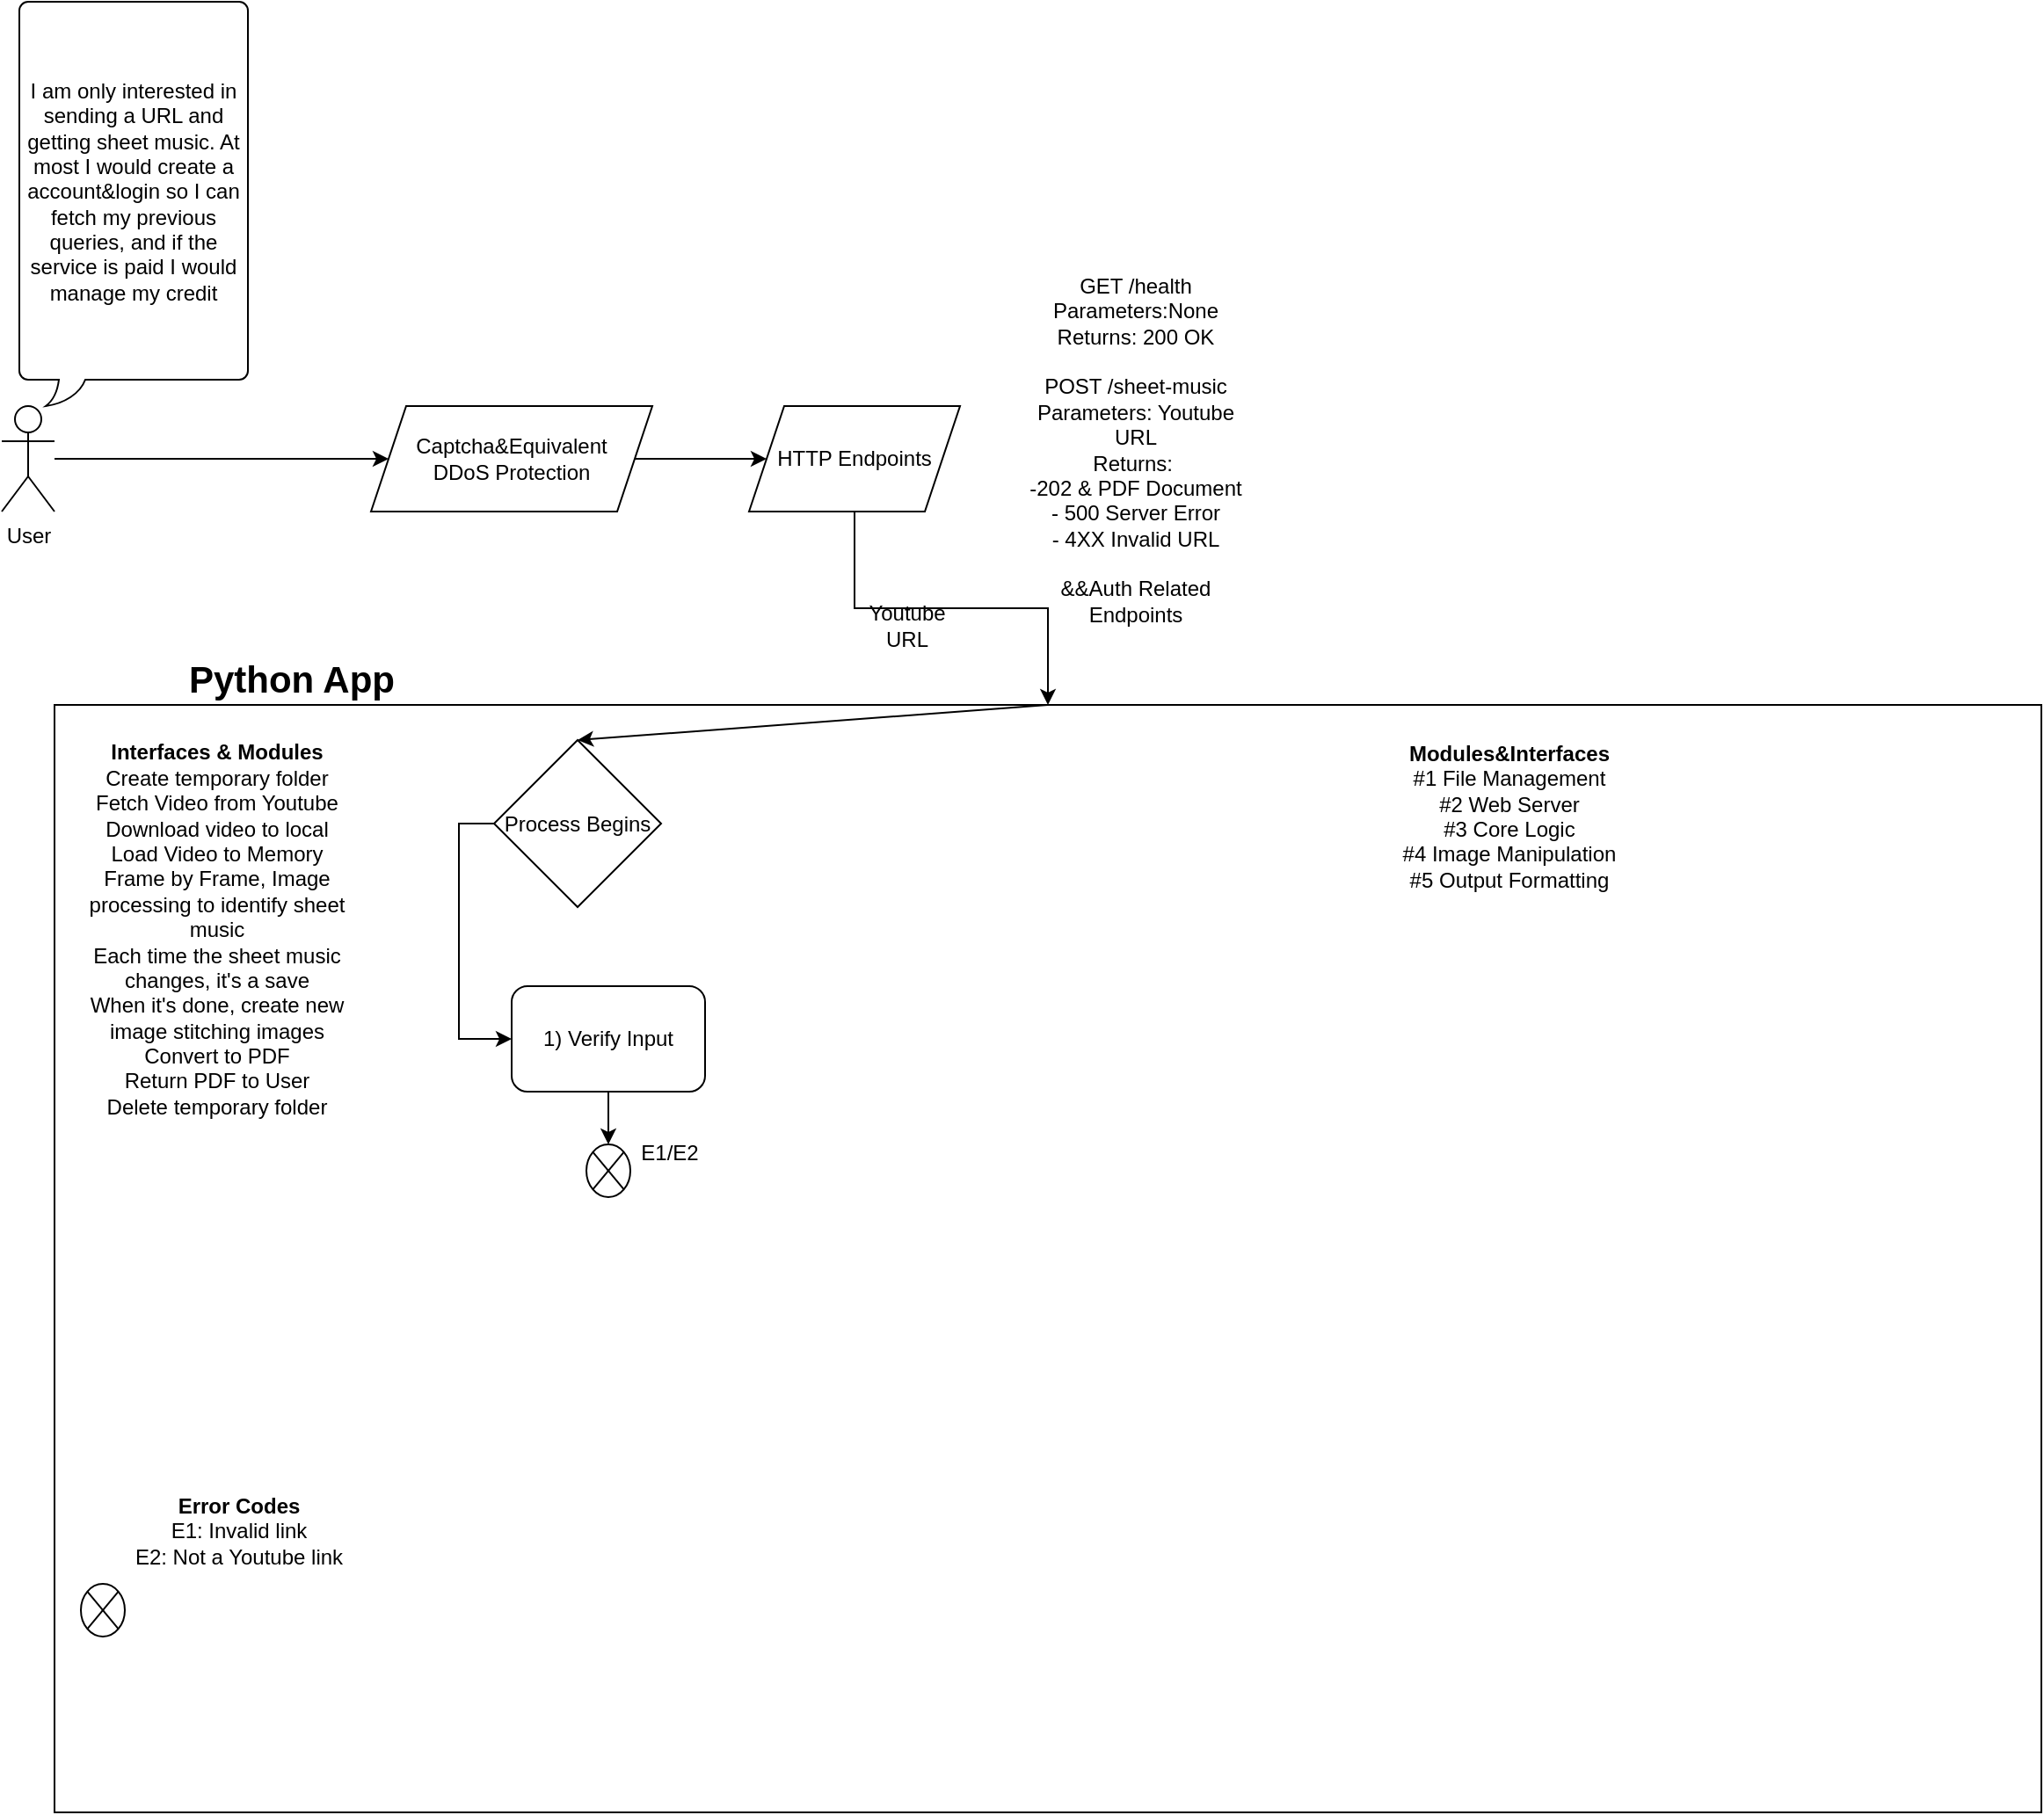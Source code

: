 <mxfile version="26.0.11">
  <diagram name="Page-1" id="DZDoByt4Uk-sOLIG5DN4">
    <mxGraphModel dx="1311" dy="813" grid="1" gridSize="10" guides="1" tooltips="1" connect="1" arrows="1" fold="1" page="1" pageScale="1" pageWidth="850" pageHeight="1100" math="0" shadow="0">
      <root>
        <mxCell id="0" />
        <mxCell id="1" parent="0" />
        <mxCell id="SBJL5QoE2MKQerz_ylUl-8" style="edgeStyle=orthogonalEdgeStyle;rounded=0;orthogonalLoop=1;jettySize=auto;html=1;" parent="1" source="SBJL5QoE2MKQerz_ylUl-1" target="SBJL5QoE2MKQerz_ylUl-7" edge="1">
          <mxGeometry relative="1" as="geometry" />
        </mxCell>
        <mxCell id="SBJL5QoE2MKQerz_ylUl-1" value="User" style="shape=umlActor;verticalLabelPosition=bottom;verticalAlign=top;html=1;outlineConnect=0;" parent="1" vertex="1">
          <mxGeometry y="230" width="30" height="60" as="geometry" />
        </mxCell>
        <mxCell id="SBJL5QoE2MKQerz_ylUl-6" value="I am only interested in sending a URL and getting sheet music. At most I would create a account&amp;amp;login so I can fetch my previous queries, and if the service is paid I would manage my credit" style="whiteSpace=wrap;html=1;shape=mxgraph.basic.roundRectCallout;dx=30;dy=15;size=5;boundedLbl=1;" parent="1" vertex="1">
          <mxGeometry x="10" width="130" height="230" as="geometry" />
        </mxCell>
        <mxCell id="SBJL5QoE2MKQerz_ylUl-10" style="edgeStyle=orthogonalEdgeStyle;rounded=0;orthogonalLoop=1;jettySize=auto;html=1;exitX=1;exitY=0.5;exitDx=0;exitDy=0;entryX=0;entryY=0.5;entryDx=0;entryDy=0;" parent="1" source="SBJL5QoE2MKQerz_ylUl-7" target="SBJL5QoE2MKQerz_ylUl-9" edge="1">
          <mxGeometry relative="1" as="geometry" />
        </mxCell>
        <mxCell id="SBJL5QoE2MKQerz_ylUl-7" value="Captcha&amp;amp;Equivalent&lt;div&gt;DDoS Protection&lt;/div&gt;" style="shape=parallelogram;perimeter=parallelogramPerimeter;whiteSpace=wrap;html=1;fixedSize=1;" parent="1" vertex="1">
          <mxGeometry x="210" y="230" width="160" height="60" as="geometry" />
        </mxCell>
        <mxCell id="SBJL5QoE2MKQerz_ylUl-15" style="edgeStyle=orthogonalEdgeStyle;rounded=0;orthogonalLoop=1;jettySize=auto;html=1;entryX=0.5;entryY=0;entryDx=0;entryDy=0;" parent="1" source="SBJL5QoE2MKQerz_ylUl-9" target="SBJL5QoE2MKQerz_ylUl-13" edge="1">
          <mxGeometry relative="1" as="geometry" />
        </mxCell>
        <mxCell id="SBJL5QoE2MKQerz_ylUl-9" value="HTTP Endpoints" style="shape=parallelogram;perimeter=parallelogramPerimeter;whiteSpace=wrap;html=1;fixedSize=1;" parent="1" vertex="1">
          <mxGeometry x="425" y="230" width="120" height="60" as="geometry" />
        </mxCell>
        <mxCell id="SBJL5QoE2MKQerz_ylUl-11" value="GET /health&lt;div&gt;Parameters:None&lt;/div&gt;&lt;div&gt;Returns: 200 OK&lt;/div&gt;&lt;div&gt;&lt;br&gt;&lt;/div&gt;&lt;div&gt;POST /sheet-music&lt;/div&gt;&lt;div&gt;Parameters: Youtube URL&lt;/div&gt;&lt;div&gt;Returns:&amp;nbsp;&lt;/div&gt;&lt;div&gt;-202 &amp;amp; PDF Document&lt;/div&gt;&lt;div&gt;- 500 Server Error&lt;/div&gt;&lt;div&gt;- 4XX Invalid URL&lt;/div&gt;&lt;div&gt;&lt;br&gt;&lt;/div&gt;&lt;div&gt;&amp;amp;&amp;amp;Auth Related Endpoints&lt;/div&gt;" style="text;strokeColor=none;align=center;fillColor=none;html=1;verticalAlign=middle;whiteSpace=wrap;rounded=0;" parent="1" vertex="1">
          <mxGeometry x="580" y="160" width="130" height="190" as="geometry" />
        </mxCell>
        <mxCell id="SBJL5QoE2MKQerz_ylUl-13" value="" style="rounded=0;whiteSpace=wrap;html=1;" parent="1" vertex="1">
          <mxGeometry x="30" y="400" width="1130" height="630" as="geometry" />
        </mxCell>
        <mxCell id="SBJL5QoE2MKQerz_ylUl-16" value="&lt;b&gt;&lt;font style=&quot;font-size: 21px;&quot;&gt;Python App&lt;/font&gt;&lt;/b&gt;" style="text;strokeColor=none;align=center;fillColor=none;html=1;verticalAlign=middle;whiteSpace=wrap;rounded=0;" parent="1" vertex="1">
          <mxGeometry x="30" y="370" width="270" height="30" as="geometry" />
        </mxCell>
        <mxCell id="SBJL5QoE2MKQerz_ylUl-17" value="Youtube URL" style="text;strokeColor=none;align=center;fillColor=none;html=1;verticalAlign=middle;whiteSpace=wrap;rounded=0;" parent="1" vertex="1">
          <mxGeometry x="485" y="340" width="60" height="30" as="geometry" />
        </mxCell>
        <mxCell id="SBJL5QoE2MKQerz_ylUl-18" value="&lt;b&gt;Interfaces &amp;amp; Modules&lt;/b&gt;&lt;div&gt;Create temporary folder&lt;br&gt;&lt;div&gt;Fetch Video from Youtube&lt;/div&gt;&lt;div&gt;Download video to local&lt;/div&gt;&lt;div&gt;Load Video to Memory&lt;/div&gt;&lt;div&gt;Frame by Frame, Image processing to identify sheet music&lt;/div&gt;&lt;div&gt;Each time the sheet music changes, it&#39;s a save&lt;/div&gt;&lt;div&gt;When it&#39;s done, create new image stitching images&lt;/div&gt;&lt;div&gt;Convert to PDF&lt;/div&gt;&lt;div&gt;Return PDF to User&lt;/div&gt;&lt;div&gt;Delete temporary folder&lt;/div&gt;&lt;div&gt;&lt;br&gt;&lt;/div&gt;&lt;/div&gt;" style="text;strokeColor=none;align=center;fillColor=none;html=1;verticalAlign=middle;whiteSpace=wrap;rounded=0;labelPosition=center;verticalLabelPosition=middle;" parent="1" vertex="1">
          <mxGeometry x="45" y="420" width="155" height="230" as="geometry" />
        </mxCell>
        <mxCell id="S2JAl43yNbDRmPWXYPZ5-1" value="&lt;div&gt;&lt;b&gt;Modules&amp;amp;Interfaces&lt;/b&gt;&lt;/div&gt;&lt;div&gt;#1 File Management&lt;/div&gt;&lt;div&gt;#2 Web Server&lt;/div&gt;&lt;div&gt;#3 Core Logic&lt;/div&gt;&lt;div&gt;#4 Image Manipulation&lt;/div&gt;&lt;div&gt;#5 Output Formatting&lt;/div&gt;&lt;div&gt;&lt;br&gt;&lt;/div&gt;&lt;div&gt;&lt;div&gt;&lt;br&gt;&lt;/div&gt;&lt;div&gt;&lt;br&gt;&lt;/div&gt;&lt;/div&gt;" style="text;strokeColor=none;align=center;fillColor=none;html=1;verticalAlign=middle;whiteSpace=wrap;rounded=0;labelPosition=center;verticalLabelPosition=middle;" vertex="1" parent="1">
          <mxGeometry x="780" y="410" width="155" height="150" as="geometry" />
        </mxCell>
        <mxCell id="S2JAl43yNbDRmPWXYPZ5-12" style="edgeStyle=orthogonalEdgeStyle;rounded=0;orthogonalLoop=1;jettySize=auto;html=1;exitX=0;exitY=0.5;exitDx=0;exitDy=0;entryX=0;entryY=0.5;entryDx=0;entryDy=0;" edge="1" parent="1" source="S2JAl43yNbDRmPWXYPZ5-3" target="S2JAl43yNbDRmPWXYPZ5-7">
          <mxGeometry relative="1" as="geometry" />
        </mxCell>
        <mxCell id="S2JAl43yNbDRmPWXYPZ5-3" value="Process Begins" style="rhombus;whiteSpace=wrap;html=1;" vertex="1" parent="1">
          <mxGeometry x="280" y="420" width="95" height="95" as="geometry" />
        </mxCell>
        <mxCell id="S2JAl43yNbDRmPWXYPZ5-5" value="" style="endArrow=classic;html=1;rounded=0;exitX=0.5;exitY=0;exitDx=0;exitDy=0;entryX=0.5;entryY=0;entryDx=0;entryDy=0;" edge="1" parent="1" source="SBJL5QoE2MKQerz_ylUl-13" target="S2JAl43yNbDRmPWXYPZ5-3">
          <mxGeometry width="50" height="50" relative="1" as="geometry">
            <mxPoint x="550" y="480" as="sourcePoint" />
            <mxPoint x="485" y="430" as="targetPoint" />
          </mxGeometry>
        </mxCell>
        <mxCell id="S2JAl43yNbDRmPWXYPZ5-16" style="edgeStyle=orthogonalEdgeStyle;rounded=0;orthogonalLoop=1;jettySize=auto;html=1;exitX=0.5;exitY=1;exitDx=0;exitDy=0;entryX=0.5;entryY=0;entryDx=0;entryDy=0;" edge="1" parent="1" source="S2JAl43yNbDRmPWXYPZ5-7" target="S2JAl43yNbDRmPWXYPZ5-15">
          <mxGeometry relative="1" as="geometry" />
        </mxCell>
        <mxCell id="S2JAl43yNbDRmPWXYPZ5-7" value="1) Verify Input" style="rounded=1;whiteSpace=wrap;html=1;" vertex="1" parent="1">
          <mxGeometry x="290" y="560" width="110" height="60" as="geometry" />
        </mxCell>
        <mxCell id="S2JAl43yNbDRmPWXYPZ5-13" value="" style="shape=sumEllipse;perimeter=ellipsePerimeter;whiteSpace=wrap;html=1;backgroundOutline=1;" vertex="1" parent="1">
          <mxGeometry x="45" y="900" width="25" height="30" as="geometry" />
        </mxCell>
        <mxCell id="S2JAl43yNbDRmPWXYPZ5-14" value="&lt;b&gt;Error Codes&lt;/b&gt;&lt;div&gt;E1: Invalid link&lt;/div&gt;&lt;div&gt;E2: Not a Youtube link&lt;/div&gt;" style="text;strokeColor=none;align=center;fillColor=none;html=1;verticalAlign=middle;whiteSpace=wrap;rounded=0;" vertex="1" parent="1">
          <mxGeometry x="70" y="840" width="130" height="60" as="geometry" />
        </mxCell>
        <mxCell id="S2JAl43yNbDRmPWXYPZ5-15" value="" style="shape=sumEllipse;perimeter=ellipsePerimeter;whiteSpace=wrap;html=1;backgroundOutline=1;" vertex="1" parent="1">
          <mxGeometry x="332.5" y="650" width="25" height="30" as="geometry" />
        </mxCell>
        <mxCell id="S2JAl43yNbDRmPWXYPZ5-17" value="E1/E2" style="text;strokeColor=none;align=center;fillColor=none;html=1;verticalAlign=middle;whiteSpace=wrap;rounded=0;" vertex="1" parent="1">
          <mxGeometry x="350" y="640" width="60" height="30" as="geometry" />
        </mxCell>
      </root>
    </mxGraphModel>
  </diagram>
</mxfile>
